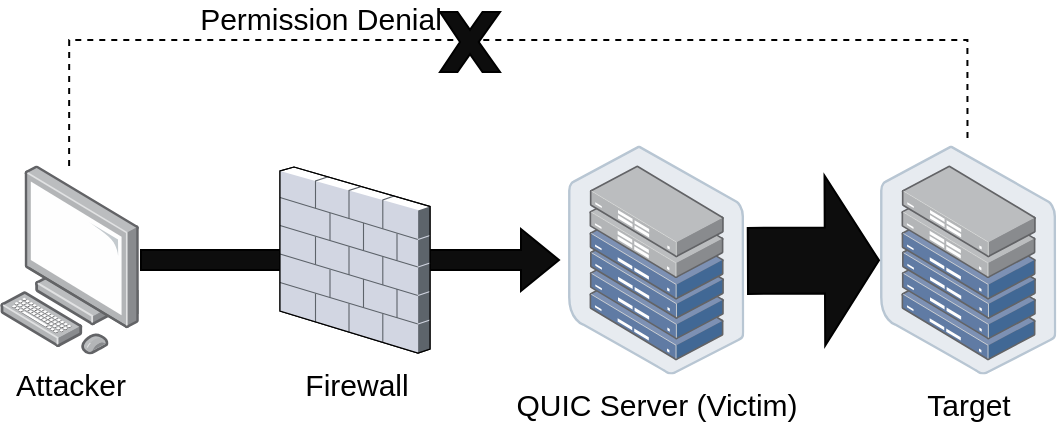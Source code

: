 <mxfile version="24.1.0" type="device">
  <diagram name="第 1 页" id="3j34ZxMN2y8uB0sXYOvv">
    <mxGraphModel dx="964" dy="574" grid="1" gridSize="10" guides="1" tooltips="1" connect="1" arrows="1" fold="1" page="1" pageScale="1" pageWidth="827" pageHeight="1169" math="0" shadow="0">
      <root>
        <mxCell id="0" />
        <mxCell id="1" parent="0" />
        <mxCell id="AwIdHr2ZWodqFg5j_Fdy-14" value="" style="shape=flexArrow;endArrow=classic;html=1;rounded=0;fillColor=#0D0D0D;" edge="1" parent="1">
          <mxGeometry width="50" height="50" relative="1" as="geometry">
            <mxPoint x="200" y="270" as="sourcePoint" />
            <mxPoint x="410" y="270" as="targetPoint" />
          </mxGeometry>
        </mxCell>
        <mxCell id="AwIdHr2ZWodqFg5j_Fdy-6" value="&lt;font style=&quot;font-size: 15px;&quot;&gt;QUIC Server (Victim)&lt;/font&gt;" style="image;points=[];aspect=fixed;html=1;align=center;shadow=0;dashed=0;image=img/lib/allied_telesis/storage/Datacenter_Server_Half_Rack_ToR.svg;" vertex="1" parent="1">
          <mxGeometry x="414" y="212.7" width="88.2" height="114.6" as="geometry" />
        </mxCell>
        <mxCell id="AwIdHr2ZWodqFg5j_Fdy-7" value="&lt;font style=&quot;font-size: 15px;&quot;&gt;Target&lt;/font&gt;" style="image;points=[];aspect=fixed;html=1;align=center;shadow=0;dashed=0;image=img/lib/allied_telesis/storage/Datacenter_Server_Half_Rack_ToR.svg;" vertex="1" parent="1">
          <mxGeometry x="570" y="212.7" width="88.2" height="114.6" as="geometry" />
        </mxCell>
        <mxCell id="AwIdHr2ZWodqFg5j_Fdy-9" value="&lt;font style=&quot;font-size: 15px;&quot;&gt;Attacker&lt;/font&gt;" style="image;points=[];aspect=fixed;html=1;align=center;shadow=0;dashed=0;image=img/lib/allied_telesis/computer_and_terminals/Personal_Computer.svg;" vertex="1" parent="1">
          <mxGeometry x="130" y="222.77" width="69.69" height="94.46" as="geometry" />
        </mxCell>
        <mxCell id="AwIdHr2ZWodqFg5j_Fdy-10" value="" style="endArrow=none;dashed=1;html=1;rounded=0;exitX=0.496;exitY=0.002;exitDx=0;exitDy=0;exitPerimeter=0;entryX=0.496;entryY=-0.01;entryDx=0;entryDy=0;entryPerimeter=0;edgeStyle=orthogonalEdgeStyle;" edge="1" parent="1" source="AwIdHr2ZWodqFg5j_Fdy-9" target="AwIdHr2ZWodqFg5j_Fdy-7">
          <mxGeometry width="50" height="50" relative="1" as="geometry">
            <mxPoint x="390" y="320" as="sourcePoint" />
            <mxPoint x="440" y="270" as="targetPoint" />
            <Array as="points">
              <mxPoint x="165" y="160" />
              <mxPoint x="614" y="160" />
            </Array>
          </mxGeometry>
        </mxCell>
        <mxCell id="AwIdHr2ZWodqFg5j_Fdy-13" value="&lt;font style=&quot;font-size: 15px;&quot;&gt;Permission Denial&lt;/font&gt;" style="edgeLabel;html=1;align=center;verticalAlign=middle;resizable=0;points=[];" vertex="1" connectable="0" parent="AwIdHr2ZWodqFg5j_Fdy-10">
          <mxGeometry x="0.207" y="-3" relative="1" as="geometry">
            <mxPoint x="-152" y="-14" as="offset" />
          </mxGeometry>
        </mxCell>
        <mxCell id="AwIdHr2ZWodqFg5j_Fdy-8" value="&lt;font style=&quot;font-size: 15px;&quot;&gt;Firewall&lt;/font&gt;" style="verticalLabelPosition=bottom;sketch=0;aspect=fixed;html=1;verticalAlign=top;strokeColor=none;align=center;outlineConnect=0;shape=mxgraph.citrix.firewall;" vertex="1" parent="1">
          <mxGeometry x="270" y="223.5" width="75" height="93" as="geometry" />
        </mxCell>
        <mxCell id="AwIdHr2ZWodqFg5j_Fdy-11" value="" style="verticalLabelPosition=bottom;verticalAlign=top;html=1;shape=mxgraph.basic.x;fillColor=#0D0D0D;" vertex="1" parent="1">
          <mxGeometry x="350" y="146" width="30" height="30" as="geometry" />
        </mxCell>
        <mxCell id="AwIdHr2ZWodqFg5j_Fdy-15" value="" style="shape=flexArrow;endArrow=classic;html=1;rounded=0;exitX=1.014;exitY=0.504;exitDx=0;exitDy=0;exitPerimeter=0;endWidth=51;endSize=8.69;width=33;fillColor=#0D0D0D;" edge="1" parent="1" source="AwIdHr2ZWodqFg5j_Fdy-6" target="AwIdHr2ZWodqFg5j_Fdy-7">
          <mxGeometry width="50" height="50" relative="1" as="geometry">
            <mxPoint x="390" y="320" as="sourcePoint" />
            <mxPoint x="440" y="270" as="targetPoint" />
          </mxGeometry>
        </mxCell>
      </root>
    </mxGraphModel>
  </diagram>
</mxfile>
